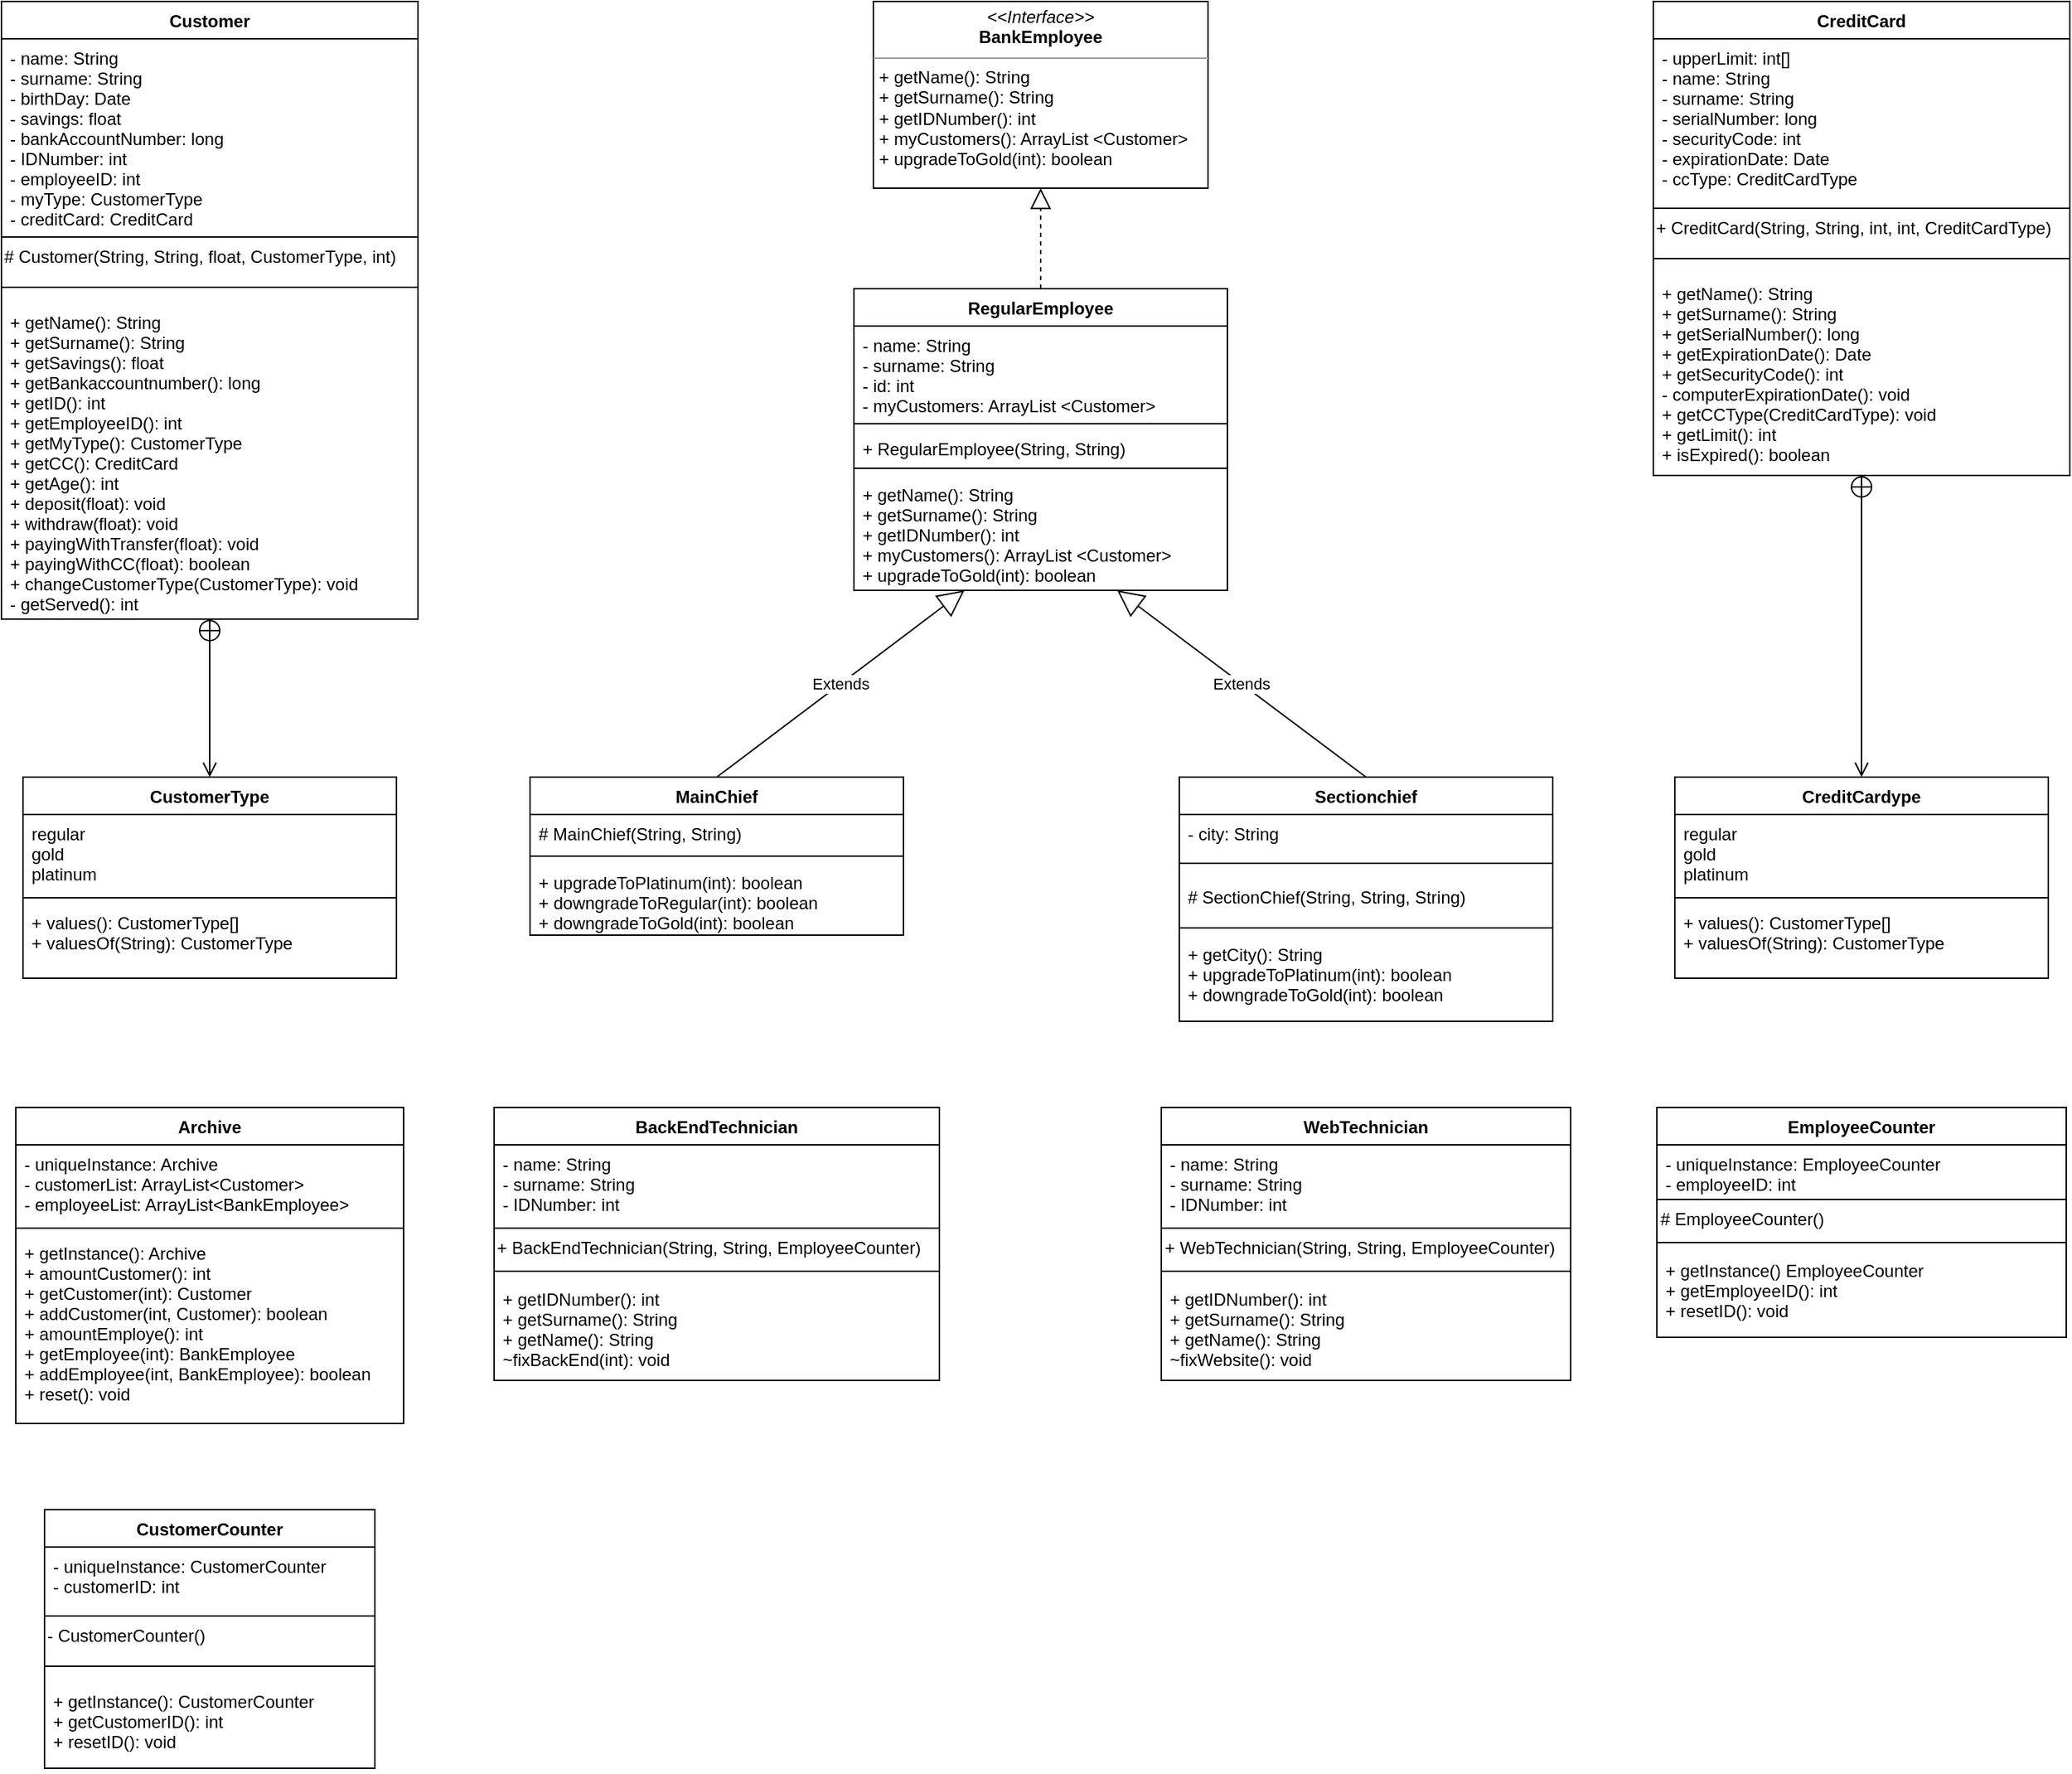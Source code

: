 <mxfile version="13.9.7" type="github">
  <diagram id="C5RBs43oDa-KdzZeNtuy" name="Page-1">
    <mxGraphModel dx="2610" dy="1428" grid="1" gridSize="10" guides="1" tooltips="1" connect="1" arrows="1" fold="1" page="1" pageScale="1" pageWidth="827" pageHeight="1169" math="0" shadow="0">
      <root>
        <mxCell id="WIyWlLk6GJQsqaUBKTNV-0" />
        <mxCell id="WIyWlLk6GJQsqaUBKTNV-1" parent="WIyWlLk6GJQsqaUBKTNV-0" />
        <mxCell id="6Sv1Ct6tXsj0_WHqYkc9-1" value="&lt;p style=&quot;margin: 0px ; margin-top: 4px ; text-align: center&quot;&gt;&lt;i&gt;&amp;lt;&amp;lt;Interface&amp;gt;&amp;gt;&lt;/i&gt;&lt;br&gt;&lt;b&gt;BankEmployee&lt;/b&gt;&lt;/p&gt;&lt;hr size=&quot;1&quot;&gt;&lt;p style=&quot;margin: 0px ; margin-left: 4px&quot;&gt;&lt;/p&gt;&lt;p style=&quot;margin: 0px ; margin-left: 4px&quot;&gt;+ getName(): String&lt;/p&gt;&lt;p style=&quot;margin: 0px ; margin-left: 4px&quot;&gt;+ getSurname(): String&lt;/p&gt;&lt;p style=&quot;margin: 0px ; margin-left: 4px&quot;&gt;+ getIDNumber(): int&lt;/p&gt;&lt;p style=&quot;margin: 0px ; margin-left: 4px&quot;&gt;+ myCustomers(): ArrayList &amp;lt;Customer&amp;gt;&lt;/p&gt;&lt;p style=&quot;margin: 0px ; margin-left: 4px&quot;&gt;+ upgradeToGold(int): boolean&lt;/p&gt;" style="verticalAlign=top;align=left;overflow=fill;fontSize=12;fontFamily=Helvetica;html=1;" vertex="1" parent="WIyWlLk6GJQsqaUBKTNV-1">
          <mxGeometry x="977" width="233" height="130" as="geometry" />
        </mxCell>
        <mxCell id="6Sv1Ct6tXsj0_WHqYkc9-8" value="Customer" style="swimlane;fontStyle=1;align=center;verticalAlign=top;childLayout=stackLayout;horizontal=1;startSize=26;horizontalStack=0;resizeParent=1;resizeParentMax=0;resizeLast=0;collapsible=1;marginBottom=0;" vertex="1" parent="WIyWlLk6GJQsqaUBKTNV-1">
          <mxGeometry x="370" width="290" height="430" as="geometry" />
        </mxCell>
        <mxCell id="6Sv1Ct6tXsj0_WHqYkc9-9" value="- name: String&#xa;- surname: String&#xa;- birthDay: Date&#xa;- savings: float&#xa;- bankAccountNumber: long&#xa;- IDNumber: int&#xa;- employeeID: int&#xa;- myType: CustomerType&#xa;- creditCard: CreditCard" style="text;strokeColor=none;fillColor=none;align=left;verticalAlign=top;spacingLeft=4;spacingRight=4;overflow=hidden;rotatable=0;points=[[0,0.5],[1,0.5]];portConstraint=eastwest;" vertex="1" parent="6Sv1Ct6tXsj0_WHqYkc9-8">
          <mxGeometry y="26" width="290" height="134" as="geometry" />
        </mxCell>
        <mxCell id="6Sv1Ct6tXsj0_WHqYkc9-10" value="" style="line;strokeWidth=1;fillColor=none;align=left;verticalAlign=middle;spacingTop=-1;spacingLeft=3;spacingRight=3;rotatable=0;labelPosition=right;points=[];portConstraint=eastwest;" vertex="1" parent="6Sv1Ct6tXsj0_WHqYkc9-8">
          <mxGeometry y="160" width="290" height="8" as="geometry" />
        </mxCell>
        <mxCell id="6Sv1Ct6tXsj0_WHqYkc9-49" value="# Customer(String, String, float, CustomerType, int)&lt;br&gt;" style="text;html=1;align=left;verticalAlign=middle;resizable=0;points=[];autosize=1;" vertex="1" parent="6Sv1Ct6tXsj0_WHqYkc9-8">
          <mxGeometry y="168" width="290" height="20" as="geometry" />
        </mxCell>
        <mxCell id="6Sv1Ct6tXsj0_WHqYkc9-48" value="" style="line;strokeWidth=1;fillColor=none;align=left;verticalAlign=middle;spacingTop=-1;spacingLeft=3;spacingRight=3;rotatable=0;labelPosition=right;points=[];portConstraint=eastwest;" vertex="1" parent="6Sv1Ct6tXsj0_WHqYkc9-8">
          <mxGeometry y="188" width="290" height="22" as="geometry" />
        </mxCell>
        <mxCell id="6Sv1Ct6tXsj0_WHqYkc9-11" value="+ getName(): String&#xa;+ getSurname(): String&#xa;+ getSavings(): float&#xa;+ getBankaccountnumber(): long&#xa;+ getID(): int&#xa;+ getEmployeeID(): int&#xa;+ getMyType(): CustomerType&#xa;+ getCC(): CreditCard&#xa;+ getAge(): int&#xa;+ deposit(float): void&#xa;+ withdraw(float): void&#xa;+ payingWithTransfer(float): void&#xa;+ payingWithCC(float): boolean&#xa;+ changeCustomerType(CustomerType): void&#xa;- getServed(): int&#xa;" style="text;strokeColor=none;fillColor=none;align=left;verticalAlign=top;spacingLeft=4;spacingRight=4;overflow=hidden;rotatable=0;points=[[0,0.5],[1,0.5]];portConstraint=eastwest;" vertex="1" parent="6Sv1Ct6tXsj0_WHqYkc9-8">
          <mxGeometry y="210" width="290" height="220" as="geometry" />
        </mxCell>
        <mxCell id="6Sv1Ct6tXsj0_WHqYkc9-14" value="CustomerType" style="swimlane;fontStyle=1;align=center;verticalAlign=top;childLayout=stackLayout;horizontal=1;startSize=26;horizontalStack=0;resizeParent=1;resizeParentMax=0;resizeLast=0;collapsible=1;marginBottom=0;" vertex="1" parent="WIyWlLk6GJQsqaUBKTNV-1">
          <mxGeometry x="385" y="540" width="260" height="140" as="geometry" />
        </mxCell>
        <mxCell id="6Sv1Ct6tXsj0_WHqYkc9-15" value="regular&#xa;gold&#xa;platinum" style="text;strokeColor=none;fillColor=none;align=left;verticalAlign=top;spacingLeft=4;spacingRight=4;overflow=hidden;rotatable=0;points=[[0,0.5],[1,0.5]];portConstraint=eastwest;" vertex="1" parent="6Sv1Ct6tXsj0_WHqYkc9-14">
          <mxGeometry y="26" width="260" height="54" as="geometry" />
        </mxCell>
        <mxCell id="6Sv1Ct6tXsj0_WHqYkc9-16" value="" style="line;strokeWidth=1;fillColor=none;align=left;verticalAlign=middle;spacingTop=-1;spacingLeft=3;spacingRight=3;rotatable=0;labelPosition=right;points=[];portConstraint=eastwest;" vertex="1" parent="6Sv1Ct6tXsj0_WHqYkc9-14">
          <mxGeometry y="80" width="260" height="8" as="geometry" />
        </mxCell>
        <mxCell id="6Sv1Ct6tXsj0_WHqYkc9-17" value="+ values(): CustomerType[]&#xa;+ valuesOf(String): CustomerType" style="text;strokeColor=none;fillColor=none;align=left;verticalAlign=top;spacingLeft=4;spacingRight=4;overflow=hidden;rotatable=0;points=[[0,0.5],[1,0.5]];portConstraint=eastwest;" vertex="1" parent="6Sv1Ct6tXsj0_WHqYkc9-14">
          <mxGeometry y="88" width="260" height="52" as="geometry" />
        </mxCell>
        <mxCell id="6Sv1Ct6tXsj0_WHqYkc9-18" value="" style="endArrow=open;startArrow=circlePlus;endFill=0;startFill=0;endSize=8;html=1;entryX=0.5;entryY=0;entryDx=0;entryDy=0;" edge="1" parent="WIyWlLk6GJQsqaUBKTNV-1" source="6Sv1Ct6tXsj0_WHqYkc9-11" target="6Sv1Ct6tXsj0_WHqYkc9-14">
          <mxGeometry width="160" relative="1" as="geometry">
            <mxPoint x="480" y="430" as="sourcePoint" />
            <mxPoint x="660" y="390" as="targetPoint" />
          </mxGeometry>
        </mxCell>
        <mxCell id="6Sv1Ct6tXsj0_WHqYkc9-23" value="" style="endArrow=block;dashed=1;endFill=0;endSize=12;html=1;entryX=0.5;entryY=1;entryDx=0;entryDy=0;exitX=0.5;exitY=0;exitDx=0;exitDy=0;" edge="1" parent="WIyWlLk6GJQsqaUBKTNV-1" source="6Sv1Ct6tXsj0_WHqYkc9-24" target="6Sv1Ct6tXsj0_WHqYkc9-1">
          <mxGeometry width="160" relative="1" as="geometry">
            <mxPoint x="944" y="190" as="sourcePoint" />
            <mxPoint x="1100" y="-20" as="targetPoint" />
          </mxGeometry>
        </mxCell>
        <mxCell id="6Sv1Ct6tXsj0_WHqYkc9-24" value="RegularEmployee" style="swimlane;fontStyle=1;align=center;verticalAlign=top;childLayout=stackLayout;horizontal=1;startSize=26;horizontalStack=0;resizeParent=1;resizeParentMax=0;resizeLast=0;collapsible=1;marginBottom=0;" vertex="1" parent="WIyWlLk6GJQsqaUBKTNV-1">
          <mxGeometry x="963.5" y="200" width="260" height="210" as="geometry" />
        </mxCell>
        <mxCell id="6Sv1Ct6tXsj0_WHqYkc9-25" value="- name: String&#xa;- surname: String&#xa;- id: int&#xa;- myCustomers: ArrayList &lt;Customer&gt;&#xa;" style="text;strokeColor=none;fillColor=none;align=left;verticalAlign=top;spacingLeft=4;spacingRight=4;overflow=hidden;rotatable=0;points=[[0,0.5],[1,0.5]];portConstraint=eastwest;" vertex="1" parent="6Sv1Ct6tXsj0_WHqYkc9-24">
          <mxGeometry y="26" width="260" height="64" as="geometry" />
        </mxCell>
        <mxCell id="6Sv1Ct6tXsj0_WHqYkc9-26" value="" style="line;strokeWidth=1;fillColor=none;align=left;verticalAlign=middle;spacingTop=-1;spacingLeft=3;spacingRight=3;rotatable=0;labelPosition=right;points=[];portConstraint=eastwest;" vertex="1" parent="6Sv1Ct6tXsj0_WHqYkc9-24">
          <mxGeometry y="90" width="260" height="8" as="geometry" />
        </mxCell>
        <mxCell id="6Sv1Ct6tXsj0_WHqYkc9-31" value="+ RegularEmployee(String, String)&#xa;&#xa;" style="text;strokeColor=none;fillColor=none;align=left;verticalAlign=top;spacingLeft=4;spacingRight=4;overflow=hidden;rotatable=0;points=[[0,0.5],[1,0.5]];portConstraint=eastwest;" vertex="1" parent="6Sv1Ct6tXsj0_WHqYkc9-24">
          <mxGeometry y="98" width="260" height="22" as="geometry" />
        </mxCell>
        <mxCell id="6Sv1Ct6tXsj0_WHqYkc9-28" value="" style="line;strokeWidth=1;fillColor=none;align=left;verticalAlign=middle;spacingTop=-1;spacingLeft=3;spacingRight=3;rotatable=0;labelPosition=right;points=[];portConstraint=eastwest;" vertex="1" parent="6Sv1Ct6tXsj0_WHqYkc9-24">
          <mxGeometry y="120" width="260" height="10" as="geometry" />
        </mxCell>
        <mxCell id="6Sv1Ct6tXsj0_WHqYkc9-27" value="+ getName(): String&#xa;+ getSurname(): String&#xa;+ getIDNumber(): int&#xa;+ myCustomers(): ArrayList &lt;Customer&gt;&#xa;+ upgradeToGold(int): boolean&#xa;" style="text;strokeColor=none;fillColor=none;align=left;verticalAlign=top;spacingLeft=4;spacingRight=4;overflow=hidden;rotatable=0;points=[[0,0.5],[1,0.5]];portConstraint=eastwest;" vertex="1" parent="6Sv1Ct6tXsj0_WHqYkc9-24">
          <mxGeometry y="130" width="260" height="80" as="geometry" />
        </mxCell>
        <mxCell id="6Sv1Ct6tXsj0_WHqYkc9-33" value="Extends" style="endArrow=block;endSize=16;endFill=0;html=1;exitX=0.5;exitY=0;exitDx=0;exitDy=0;" edge="1" parent="WIyWlLk6GJQsqaUBKTNV-1" source="6Sv1Ct6tXsj0_WHqYkc9-34" target="6Sv1Ct6tXsj0_WHqYkc9-27">
          <mxGeometry width="160" relative="1" as="geometry">
            <mxPoint x="1030" y="380" as="sourcePoint" />
            <mxPoint x="1090" y="440" as="targetPoint" />
          </mxGeometry>
        </mxCell>
        <mxCell id="6Sv1Ct6tXsj0_WHqYkc9-34" value="Sectionchief" style="swimlane;fontStyle=1;align=center;verticalAlign=top;childLayout=stackLayout;horizontal=1;startSize=26;horizontalStack=0;resizeParent=1;resizeParentMax=0;resizeLast=0;collapsible=1;marginBottom=0;" vertex="1" parent="WIyWlLk6GJQsqaUBKTNV-1">
          <mxGeometry x="1190" y="540" width="260" height="170" as="geometry" />
        </mxCell>
        <mxCell id="6Sv1Ct6tXsj0_WHqYkc9-46" value="- city: String" style="text;strokeColor=none;fillColor=none;align=left;verticalAlign=top;spacingLeft=4;spacingRight=4;overflow=hidden;rotatable=0;points=[[0,0.5],[1,0.5]];portConstraint=eastwest;" vertex="1" parent="6Sv1Ct6tXsj0_WHqYkc9-34">
          <mxGeometry y="26" width="260" height="24" as="geometry" />
        </mxCell>
        <mxCell id="6Sv1Ct6tXsj0_WHqYkc9-45" value="" style="line;strokeWidth=1;fillColor=none;align=left;verticalAlign=middle;spacingTop=-1;spacingLeft=3;spacingRight=3;rotatable=0;labelPosition=right;points=[];portConstraint=eastwest;" vertex="1" parent="6Sv1Ct6tXsj0_WHqYkc9-34">
          <mxGeometry y="50" width="260" height="20" as="geometry" />
        </mxCell>
        <mxCell id="6Sv1Ct6tXsj0_WHqYkc9-37" value="# SectionChief(String, String, String)&#xa;&#xa;" style="text;strokeColor=none;fillColor=none;align=left;verticalAlign=top;spacingLeft=4;spacingRight=4;overflow=hidden;rotatable=0;points=[[0,0.5],[1,0.5]];portConstraint=eastwest;" vertex="1" parent="6Sv1Ct6tXsj0_WHqYkc9-34">
          <mxGeometry y="70" width="260" height="30" as="geometry" />
        </mxCell>
        <mxCell id="6Sv1Ct6tXsj0_WHqYkc9-38" value="" style="line;strokeWidth=1;fillColor=none;align=left;verticalAlign=middle;spacingTop=-1;spacingLeft=3;spacingRight=3;rotatable=0;labelPosition=right;points=[];portConstraint=eastwest;" vertex="1" parent="6Sv1Ct6tXsj0_WHqYkc9-34">
          <mxGeometry y="100" width="260" height="10" as="geometry" />
        </mxCell>
        <mxCell id="6Sv1Ct6tXsj0_WHqYkc9-39" value="+ getCity(): String&#xa;+ upgradeToPlatinum(int): boolean&#xa;+ downgradeToGold(int): boolean" style="text;strokeColor=none;fillColor=none;align=left;verticalAlign=top;spacingLeft=4;spacingRight=4;overflow=hidden;rotatable=0;points=[[0,0.5],[1,0.5]];portConstraint=eastwest;" vertex="1" parent="6Sv1Ct6tXsj0_WHqYkc9-34">
          <mxGeometry y="110" width="260" height="60" as="geometry" />
        </mxCell>
        <mxCell id="6Sv1Ct6tXsj0_WHqYkc9-40" value="Extends" style="endArrow=block;endSize=16;endFill=0;html=1;exitX=0.5;exitY=0;exitDx=0;exitDy=0;" edge="1" parent="WIyWlLk6GJQsqaUBKTNV-1" source="6Sv1Ct6tXsj0_WHqYkc9-41" target="6Sv1Ct6tXsj0_WHqYkc9-27">
          <mxGeometry width="160" relative="1" as="geometry">
            <mxPoint x="1040" y="390" as="sourcePoint" />
            <mxPoint x="1088.94" y="421.6" as="targetPoint" />
          </mxGeometry>
        </mxCell>
        <mxCell id="6Sv1Ct6tXsj0_WHqYkc9-41" value="MainChief" style="swimlane;fontStyle=1;align=center;verticalAlign=top;childLayout=stackLayout;horizontal=1;startSize=26;horizontalStack=0;resizeParent=1;resizeParentMax=0;resizeLast=0;collapsible=1;marginBottom=0;" vertex="1" parent="WIyWlLk6GJQsqaUBKTNV-1">
          <mxGeometry x="738" y="540" width="260" height="110" as="geometry" />
        </mxCell>
        <mxCell id="6Sv1Ct6tXsj0_WHqYkc9-42" value="# MainChief(String, String)&#xa;&#xa;" style="text;strokeColor=none;fillColor=none;align=left;verticalAlign=top;spacingLeft=4;spacingRight=4;overflow=hidden;rotatable=0;points=[[0,0.5],[1,0.5]];portConstraint=eastwest;" vertex="1" parent="6Sv1Ct6tXsj0_WHqYkc9-41">
          <mxGeometry y="26" width="260" height="24" as="geometry" />
        </mxCell>
        <mxCell id="6Sv1Ct6tXsj0_WHqYkc9-43" value="" style="line;strokeWidth=1;fillColor=none;align=left;verticalAlign=middle;spacingTop=-1;spacingLeft=3;spacingRight=3;rotatable=0;labelPosition=right;points=[];portConstraint=eastwest;" vertex="1" parent="6Sv1Ct6tXsj0_WHqYkc9-41">
          <mxGeometry y="50" width="260" height="10" as="geometry" />
        </mxCell>
        <mxCell id="6Sv1Ct6tXsj0_WHqYkc9-44" value="+ upgradeToPlatinum(int): boolean&#xa;+ downgradeToRegular(int): boolean&#xa;+ downgradeToGold(int): boolean" style="text;strokeColor=none;fillColor=none;align=left;verticalAlign=top;spacingLeft=4;spacingRight=4;overflow=hidden;rotatable=0;points=[[0,0.5],[1,0.5]];portConstraint=eastwest;" vertex="1" parent="6Sv1Ct6tXsj0_WHqYkc9-41">
          <mxGeometry y="60" width="260" height="50" as="geometry" />
        </mxCell>
        <mxCell id="6Sv1Ct6tXsj0_WHqYkc9-50" value="CreditCard" style="swimlane;fontStyle=1;align=center;verticalAlign=top;childLayout=stackLayout;horizontal=1;startSize=26;horizontalStack=0;resizeParent=1;resizeParentMax=0;resizeLast=0;collapsible=1;marginBottom=0;" vertex="1" parent="WIyWlLk6GJQsqaUBKTNV-1">
          <mxGeometry x="1520" width="290" height="330" as="geometry" />
        </mxCell>
        <mxCell id="6Sv1Ct6tXsj0_WHqYkc9-51" value="- upperLimit: int[]&#xa;- name: String&#xa;- surname: String&#xa;- serialNumber: long&#xa;- securityCode: int&#xa;- expirationDate: Date&#xa;- ccType: CreditCardType" style="text;strokeColor=none;fillColor=none;align=left;verticalAlign=top;spacingLeft=4;spacingRight=4;overflow=hidden;rotatable=0;points=[[0,0.5],[1,0.5]];portConstraint=eastwest;" vertex="1" parent="6Sv1Ct6tXsj0_WHqYkc9-50">
          <mxGeometry y="26" width="290" height="114" as="geometry" />
        </mxCell>
        <mxCell id="6Sv1Ct6tXsj0_WHqYkc9-52" value="" style="line;strokeWidth=1;fillColor=none;align=left;verticalAlign=middle;spacingTop=-1;spacingLeft=3;spacingRight=3;rotatable=0;labelPosition=right;points=[];portConstraint=eastwest;" vertex="1" parent="6Sv1Ct6tXsj0_WHqYkc9-50">
          <mxGeometry y="140" width="290" height="8" as="geometry" />
        </mxCell>
        <mxCell id="6Sv1Ct6tXsj0_WHqYkc9-53" value="+ CreditCard(String, String, int, int, CreditCardType)" style="text;html=1;align=left;verticalAlign=middle;resizable=0;points=[];autosize=1;" vertex="1" parent="6Sv1Ct6tXsj0_WHqYkc9-50">
          <mxGeometry y="148" width="290" height="20" as="geometry" />
        </mxCell>
        <mxCell id="6Sv1Ct6tXsj0_WHqYkc9-54" value="" style="line;strokeWidth=1;fillColor=none;align=left;verticalAlign=middle;spacingTop=-1;spacingLeft=3;spacingRight=3;rotatable=0;labelPosition=right;points=[];portConstraint=eastwest;" vertex="1" parent="6Sv1Ct6tXsj0_WHqYkc9-50">
          <mxGeometry y="168" width="290" height="22" as="geometry" />
        </mxCell>
        <mxCell id="6Sv1Ct6tXsj0_WHqYkc9-55" value="+ getName(): String&#xa;+ getSurname(): String&#xa;+ getSerialNumber(): long&#xa;+ getExpirationDate(): Date&#xa;+ getSecurityCode(): int&#xa;- computerExpirationDate(): void&#xa;+ getCCType(CreditCardType): void&#xa;+ getLimit(): int&#xa;+ isExpired(): boolean&#xa;" style="text;strokeColor=none;fillColor=none;align=left;verticalAlign=top;spacingLeft=4;spacingRight=4;overflow=hidden;rotatable=0;points=[[0,0.5],[1,0.5]];portConstraint=eastwest;" vertex="1" parent="6Sv1Ct6tXsj0_WHqYkc9-50">
          <mxGeometry y="190" width="290" height="140" as="geometry" />
        </mxCell>
        <mxCell id="6Sv1Ct6tXsj0_WHqYkc9-56" value="CreditCardype" style="swimlane;fontStyle=1;align=center;verticalAlign=top;childLayout=stackLayout;horizontal=1;startSize=26;horizontalStack=0;resizeParent=1;resizeParentMax=0;resizeLast=0;collapsible=1;marginBottom=0;" vertex="1" parent="WIyWlLk6GJQsqaUBKTNV-1">
          <mxGeometry x="1535" y="540" width="260" height="140" as="geometry" />
        </mxCell>
        <mxCell id="6Sv1Ct6tXsj0_WHqYkc9-57" value="regular&#xa;gold&#xa;platinum" style="text;strokeColor=none;fillColor=none;align=left;verticalAlign=top;spacingLeft=4;spacingRight=4;overflow=hidden;rotatable=0;points=[[0,0.5],[1,0.5]];portConstraint=eastwest;" vertex="1" parent="6Sv1Ct6tXsj0_WHqYkc9-56">
          <mxGeometry y="26" width="260" height="54" as="geometry" />
        </mxCell>
        <mxCell id="6Sv1Ct6tXsj0_WHqYkc9-58" value="" style="line;strokeWidth=1;fillColor=none;align=left;verticalAlign=middle;spacingTop=-1;spacingLeft=3;spacingRight=3;rotatable=0;labelPosition=right;points=[];portConstraint=eastwest;" vertex="1" parent="6Sv1Ct6tXsj0_WHqYkc9-56">
          <mxGeometry y="80" width="260" height="8" as="geometry" />
        </mxCell>
        <mxCell id="6Sv1Ct6tXsj0_WHqYkc9-59" value="+ values(): CustomerType[]&#xa;+ valuesOf(String): CustomerType" style="text;strokeColor=none;fillColor=none;align=left;verticalAlign=top;spacingLeft=4;spacingRight=4;overflow=hidden;rotatable=0;points=[[0,0.5],[1,0.5]];portConstraint=eastwest;" vertex="1" parent="6Sv1Ct6tXsj0_WHqYkc9-56">
          <mxGeometry y="88" width="260" height="52" as="geometry" />
        </mxCell>
        <mxCell id="6Sv1Ct6tXsj0_WHqYkc9-60" value="" style="endArrow=open;startArrow=circlePlus;endFill=0;startFill=0;endSize=8;html=1;entryX=0.5;entryY=0;entryDx=0;entryDy=0;" edge="1" parent="WIyWlLk6GJQsqaUBKTNV-1" source="6Sv1Ct6tXsj0_WHqYkc9-55" target="6Sv1Ct6tXsj0_WHqYkc9-56">
          <mxGeometry width="160" relative="1" as="geometry">
            <mxPoint x="1630" y="430" as="sourcePoint" />
            <mxPoint x="1810" y="390" as="targetPoint" />
          </mxGeometry>
        </mxCell>
        <mxCell id="6Sv1Ct6tXsj0_WHqYkc9-61" value="Archive" style="swimlane;fontStyle=1;align=center;verticalAlign=top;childLayout=stackLayout;horizontal=1;startSize=26;horizontalStack=0;resizeParent=1;resizeParentMax=0;resizeLast=0;collapsible=1;marginBottom=0;" vertex="1" parent="WIyWlLk6GJQsqaUBKTNV-1">
          <mxGeometry x="380" y="770" width="270" height="220" as="geometry" />
        </mxCell>
        <mxCell id="6Sv1Ct6tXsj0_WHqYkc9-62" value="- uniqueInstance: Archive&#xa;- customerList: ArrayList&lt;Customer&gt;&#xa;- employeeList: ArrayList&lt;BankEmployee&gt;&#xa;" style="text;strokeColor=none;fillColor=none;align=left;verticalAlign=top;spacingLeft=4;spacingRight=4;overflow=hidden;rotatable=0;points=[[0,0.5],[1,0.5]];portConstraint=eastwest;" vertex="1" parent="6Sv1Ct6tXsj0_WHqYkc9-61">
          <mxGeometry y="26" width="270" height="54" as="geometry" />
        </mxCell>
        <mxCell id="6Sv1Ct6tXsj0_WHqYkc9-63" value="" style="line;strokeWidth=1;fillColor=none;align=left;verticalAlign=middle;spacingTop=-1;spacingLeft=3;spacingRight=3;rotatable=0;labelPosition=right;points=[];portConstraint=eastwest;" vertex="1" parent="6Sv1Ct6tXsj0_WHqYkc9-61">
          <mxGeometry y="80" width="270" height="8" as="geometry" />
        </mxCell>
        <mxCell id="6Sv1Ct6tXsj0_WHqYkc9-66" value="+ getInstance(): Archive&#xa;+ amountCustomer(): int&#xa;+ getCustomer(int): Customer&#xa;+ addCustomer(int, Customer): boolean&#xa;+ amountEmploye(): int&#xa;+ getEmployee(int): BankEmployee&#xa;+ addEmployee(int, BankEmployee): boolean&#xa;+ reset(): void" style="text;strokeColor=none;fillColor=none;align=left;verticalAlign=top;spacingLeft=4;spacingRight=4;overflow=hidden;rotatable=0;points=[[0,0.5],[1,0.5]];portConstraint=eastwest;" vertex="1" parent="6Sv1Ct6tXsj0_WHqYkc9-61">
          <mxGeometry y="88" width="270" height="132" as="geometry" />
        </mxCell>
        <mxCell id="6Sv1Ct6tXsj0_WHqYkc9-67" value="CustomerCounter" style="swimlane;fontStyle=1;align=center;verticalAlign=top;childLayout=stackLayout;horizontal=1;startSize=26;horizontalStack=0;resizeParent=1;resizeParentMax=0;resizeLast=0;collapsible=1;marginBottom=0;" vertex="1" parent="WIyWlLk6GJQsqaUBKTNV-1">
          <mxGeometry x="400" y="1050" width="230" height="180" as="geometry" />
        </mxCell>
        <mxCell id="6Sv1Ct6tXsj0_WHqYkc9-68" value="- uniqueInstance: CustomerCounter&#xa;- customerID: int" style="text;strokeColor=none;fillColor=none;align=left;verticalAlign=top;spacingLeft=4;spacingRight=4;overflow=hidden;rotatable=0;points=[[0,0.5],[1,0.5]];portConstraint=eastwest;" vertex="1" parent="6Sv1Ct6tXsj0_WHqYkc9-67">
          <mxGeometry y="26" width="230" height="44" as="geometry" />
        </mxCell>
        <mxCell id="6Sv1Ct6tXsj0_WHqYkc9-69" value="" style="line;strokeWidth=1;fillColor=none;align=left;verticalAlign=middle;spacingTop=-1;spacingLeft=3;spacingRight=3;rotatable=0;labelPosition=right;points=[];portConstraint=eastwest;" vertex="1" parent="6Sv1Ct6tXsj0_WHqYkc9-67">
          <mxGeometry y="70" width="230" height="8" as="geometry" />
        </mxCell>
        <mxCell id="6Sv1Ct6tXsj0_WHqYkc9-70" value="- CustomerCounter()" style="text;html=1;align=left;verticalAlign=middle;resizable=0;points=[];autosize=1;" vertex="1" parent="6Sv1Ct6tXsj0_WHqYkc9-67">
          <mxGeometry y="78" width="230" height="20" as="geometry" />
        </mxCell>
        <mxCell id="6Sv1Ct6tXsj0_WHqYkc9-71" value="" style="line;strokeWidth=1;fillColor=none;align=left;verticalAlign=middle;spacingTop=-1;spacingLeft=3;spacingRight=3;rotatable=0;labelPosition=right;points=[];portConstraint=eastwest;" vertex="1" parent="6Sv1Ct6tXsj0_WHqYkc9-67">
          <mxGeometry y="98" width="230" height="22" as="geometry" />
        </mxCell>
        <mxCell id="6Sv1Ct6tXsj0_WHqYkc9-72" value="+ getInstance(): CustomerCounter&#xa;+ getCustomerID(): int&#xa;+ resetID(): void" style="text;strokeColor=none;fillColor=none;align=left;verticalAlign=top;spacingLeft=4;spacingRight=4;overflow=hidden;rotatable=0;points=[[0,0.5],[1,0.5]];portConstraint=eastwest;" vertex="1" parent="6Sv1Ct6tXsj0_WHqYkc9-67">
          <mxGeometry y="120" width="230" height="60" as="geometry" />
        </mxCell>
        <mxCell id="6Sv1Ct6tXsj0_WHqYkc9-73" value="BackEndTechnician" style="swimlane;fontStyle=1;align=center;verticalAlign=top;childLayout=stackLayout;horizontal=1;startSize=26;horizontalStack=0;resizeParent=1;resizeParentMax=0;resizeLast=0;collapsible=1;marginBottom=0;" vertex="1" parent="WIyWlLk6GJQsqaUBKTNV-1">
          <mxGeometry x="713" y="770" width="310" height="190" as="geometry" />
        </mxCell>
        <mxCell id="6Sv1Ct6tXsj0_WHqYkc9-74" value="- name: String&#xa;- surname: String&#xa;- IDNumber: int&#xa;" style="text;strokeColor=none;fillColor=none;align=left;verticalAlign=top;spacingLeft=4;spacingRight=4;overflow=hidden;rotatable=0;points=[[0,0.5],[1,0.5]];portConstraint=eastwest;" vertex="1" parent="6Sv1Ct6tXsj0_WHqYkc9-73">
          <mxGeometry y="26" width="310" height="54" as="geometry" />
        </mxCell>
        <mxCell id="6Sv1Ct6tXsj0_WHqYkc9-75" value="" style="line;strokeWidth=1;fillColor=none;align=left;verticalAlign=middle;spacingTop=-1;spacingLeft=3;spacingRight=3;rotatable=0;labelPosition=right;points=[];portConstraint=eastwest;" vertex="1" parent="6Sv1Ct6tXsj0_WHqYkc9-73">
          <mxGeometry y="80" width="310" height="8" as="geometry" />
        </mxCell>
        <mxCell id="6Sv1Ct6tXsj0_WHqYkc9-76" value="+ BackEndTechnician(String, String, EmployeeCounter)" style="text;html=1;align=left;verticalAlign=middle;resizable=0;points=[];autosize=1;" vertex="1" parent="6Sv1Ct6tXsj0_WHqYkc9-73">
          <mxGeometry y="88" width="310" height="20" as="geometry" />
        </mxCell>
        <mxCell id="6Sv1Ct6tXsj0_WHqYkc9-77" value="" style="line;strokeWidth=1;fillColor=none;align=left;verticalAlign=middle;spacingTop=-1;spacingLeft=3;spacingRight=3;rotatable=0;labelPosition=right;points=[];portConstraint=eastwest;" vertex="1" parent="6Sv1Ct6tXsj0_WHqYkc9-73">
          <mxGeometry y="108" width="310" height="12" as="geometry" />
        </mxCell>
        <mxCell id="6Sv1Ct6tXsj0_WHqYkc9-78" value="+ getIDNumber(): int&#xa;+ getSurname(): String&#xa;+ getName(): String&#xa;~fixBackEnd(int): void&#xa;" style="text;strokeColor=none;fillColor=none;align=left;verticalAlign=top;spacingLeft=4;spacingRight=4;overflow=hidden;rotatable=0;points=[[0,0.5],[1,0.5]];portConstraint=eastwest;" vertex="1" parent="6Sv1Ct6tXsj0_WHqYkc9-73">
          <mxGeometry y="120" width="310" height="70" as="geometry" />
        </mxCell>
        <mxCell id="6Sv1Ct6tXsj0_WHqYkc9-79" value="WebTechnician" style="swimlane;fontStyle=1;align=center;verticalAlign=top;childLayout=stackLayout;horizontal=1;startSize=26;horizontalStack=0;resizeParent=1;resizeParentMax=0;resizeLast=0;collapsible=1;marginBottom=0;" vertex="1" parent="WIyWlLk6GJQsqaUBKTNV-1">
          <mxGeometry x="1177.5" y="770" width="285" height="190" as="geometry" />
        </mxCell>
        <mxCell id="6Sv1Ct6tXsj0_WHqYkc9-80" value="- name: String&#xa;- surname: String&#xa;- IDNumber: int&#xa;" style="text;strokeColor=none;fillColor=none;align=left;verticalAlign=top;spacingLeft=4;spacingRight=4;overflow=hidden;rotatable=0;points=[[0,0.5],[1,0.5]];portConstraint=eastwest;" vertex="1" parent="6Sv1Ct6tXsj0_WHqYkc9-79">
          <mxGeometry y="26" width="285" height="54" as="geometry" />
        </mxCell>
        <mxCell id="6Sv1Ct6tXsj0_WHqYkc9-81" value="" style="line;strokeWidth=1;fillColor=none;align=left;verticalAlign=middle;spacingTop=-1;spacingLeft=3;spacingRight=3;rotatable=0;labelPosition=right;points=[];portConstraint=eastwest;" vertex="1" parent="6Sv1Ct6tXsj0_WHqYkc9-79">
          <mxGeometry y="80" width="285" height="8" as="geometry" />
        </mxCell>
        <mxCell id="6Sv1Ct6tXsj0_WHqYkc9-82" value="+ WebTechnician(String, String, EmployeeCounter)" style="text;html=1;align=left;verticalAlign=middle;resizable=0;points=[];autosize=1;" vertex="1" parent="6Sv1Ct6tXsj0_WHqYkc9-79">
          <mxGeometry y="88" width="285" height="20" as="geometry" />
        </mxCell>
        <mxCell id="6Sv1Ct6tXsj0_WHqYkc9-83" value="" style="line;strokeWidth=1;fillColor=none;align=left;verticalAlign=middle;spacingTop=-1;spacingLeft=3;spacingRight=3;rotatable=0;labelPosition=right;points=[];portConstraint=eastwest;" vertex="1" parent="6Sv1Ct6tXsj0_WHqYkc9-79">
          <mxGeometry y="108" width="285" height="12" as="geometry" />
        </mxCell>
        <mxCell id="6Sv1Ct6tXsj0_WHqYkc9-84" value="+ getIDNumber(): int&#xa;+ getSurname(): String&#xa;+ getName(): String&#xa;~fixWebsite(): void&#xa;" style="text;strokeColor=none;fillColor=none;align=left;verticalAlign=top;spacingLeft=4;spacingRight=4;overflow=hidden;rotatable=0;points=[[0,0.5],[1,0.5]];portConstraint=eastwest;" vertex="1" parent="6Sv1Ct6tXsj0_WHqYkc9-79">
          <mxGeometry y="120" width="285" height="70" as="geometry" />
        </mxCell>
        <mxCell id="6Sv1Ct6tXsj0_WHqYkc9-85" value="EmployeeCounter" style="swimlane;fontStyle=1;align=center;verticalAlign=top;childLayout=stackLayout;horizontal=1;startSize=26;horizontalStack=0;resizeParent=1;resizeParentMax=0;resizeLast=0;collapsible=1;marginBottom=0;" vertex="1" parent="WIyWlLk6GJQsqaUBKTNV-1">
          <mxGeometry x="1522.5" y="770" width="285" height="160" as="geometry" />
        </mxCell>
        <mxCell id="6Sv1Ct6tXsj0_WHqYkc9-86" value="- uniqueInstance: EmployeeCounter&#xa;- employeeID: int" style="text;strokeColor=none;fillColor=none;align=left;verticalAlign=top;spacingLeft=4;spacingRight=4;overflow=hidden;rotatable=0;points=[[0,0.5],[1,0.5]];portConstraint=eastwest;" vertex="1" parent="6Sv1Ct6tXsj0_WHqYkc9-85">
          <mxGeometry y="26" width="285" height="34" as="geometry" />
        </mxCell>
        <mxCell id="6Sv1Ct6tXsj0_WHqYkc9-87" value="" style="line;strokeWidth=1;fillColor=none;align=left;verticalAlign=middle;spacingTop=-1;spacingLeft=3;spacingRight=3;rotatable=0;labelPosition=right;points=[];portConstraint=eastwest;" vertex="1" parent="6Sv1Ct6tXsj0_WHqYkc9-85">
          <mxGeometry y="60" width="285" height="8" as="geometry" />
        </mxCell>
        <mxCell id="6Sv1Ct6tXsj0_WHqYkc9-88" value="# EmployeeCounter()" style="text;html=1;align=left;verticalAlign=middle;resizable=0;points=[];autosize=1;" vertex="1" parent="6Sv1Ct6tXsj0_WHqYkc9-85">
          <mxGeometry y="68" width="285" height="20" as="geometry" />
        </mxCell>
        <mxCell id="6Sv1Ct6tXsj0_WHqYkc9-89" value="" style="line;strokeWidth=1;fillColor=none;align=left;verticalAlign=middle;spacingTop=-1;spacingLeft=3;spacingRight=3;rotatable=0;labelPosition=right;points=[];portConstraint=eastwest;" vertex="1" parent="6Sv1Ct6tXsj0_WHqYkc9-85">
          <mxGeometry y="88" width="285" height="12" as="geometry" />
        </mxCell>
        <mxCell id="6Sv1Ct6tXsj0_WHqYkc9-90" value="+ getInstance() EmployeeCounter&#xa;+ getEmployeeID(): int&#xa;+ resetID(): void" style="text;strokeColor=none;fillColor=none;align=left;verticalAlign=top;spacingLeft=4;spacingRight=4;overflow=hidden;rotatable=0;points=[[0,0.5],[1,0.5]];portConstraint=eastwest;" vertex="1" parent="6Sv1Ct6tXsj0_WHqYkc9-85">
          <mxGeometry y="100" width="285" height="60" as="geometry" />
        </mxCell>
      </root>
    </mxGraphModel>
  </diagram>
</mxfile>
